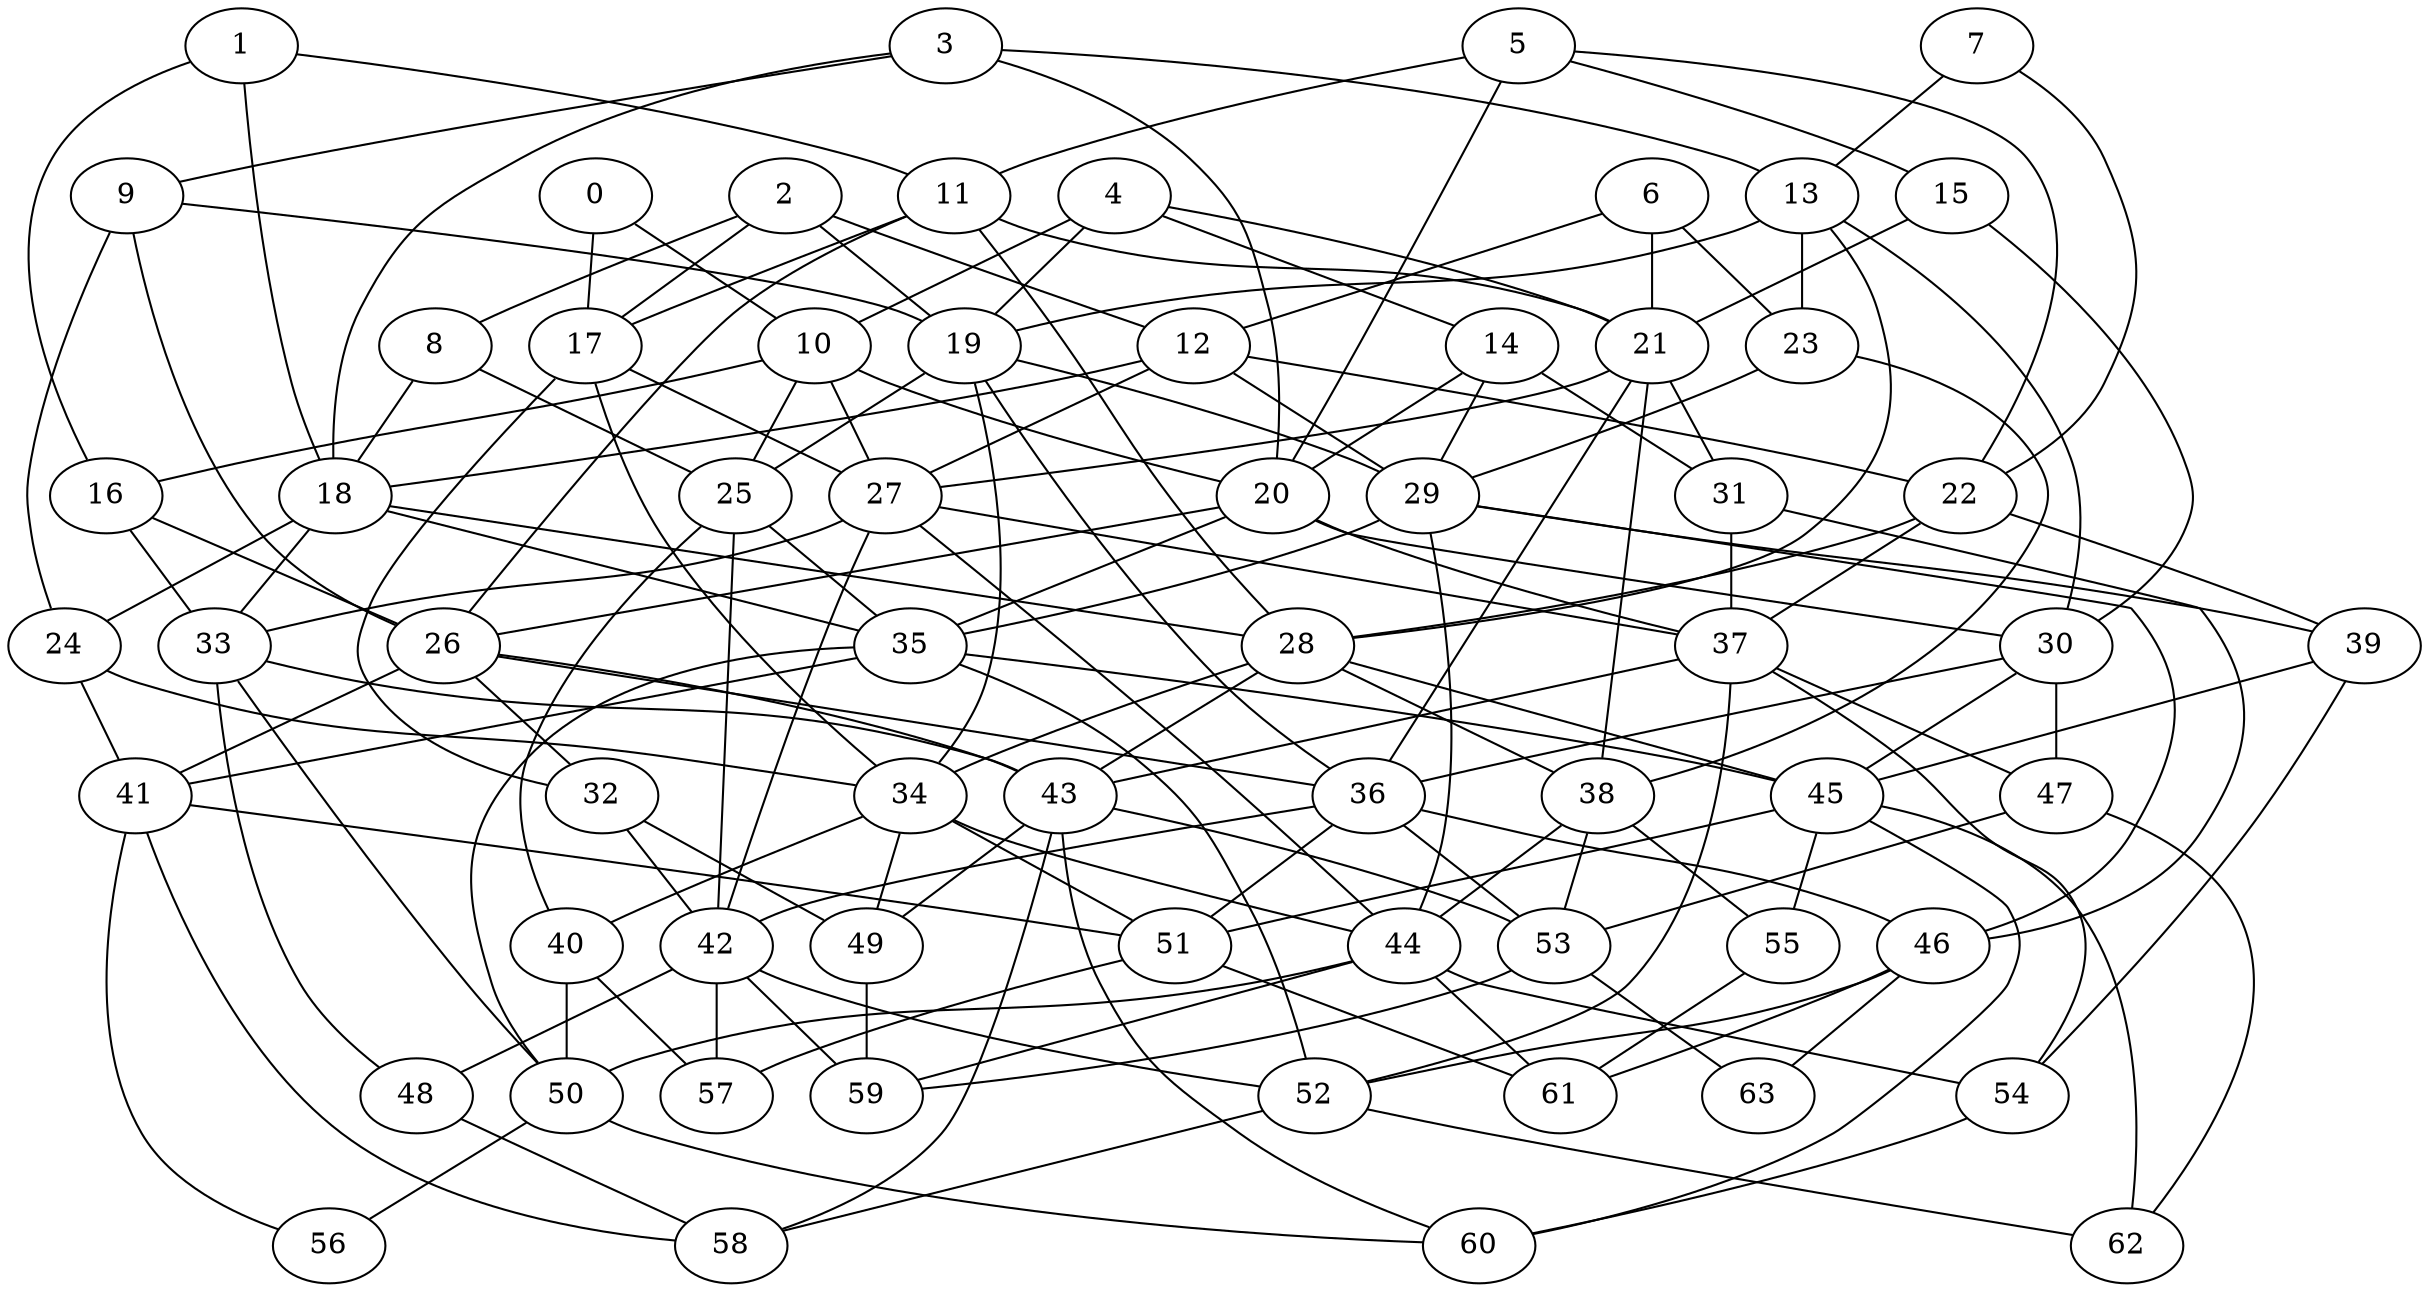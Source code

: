 strict graph x{
0 -- 10
0 -- 17
1 -- 11
1 -- 18
1 -- 16
2 -- 12
2 -- 19
2 -- 17
2 -- 8
3 -- 13
3 -- 20
3 -- 18
3 -- 9
4 -- 14
4 -- 21
4 -- 19
4 -- 10
5 -- 15
5 -- 22
5 -- 20
5 -- 11
6 -- 23
6 -- 21
6 -- 12
7 -- 22
7 -- 13
8 -- 2
8 -- 18
8 -- 25
9 -- 3
9 -- 19
9 -- 26
9 -- 24
10 -- 4
10 -- 20
10 -- 27
10 -- 25
10 -- 16
10 -- 0
11 -- 5
11 -- 21
11 -- 28
11 -- 26
11 -- 17
11 -- 1
12 -- 6
12 -- 22
12 -- 29
12 -- 27
12 -- 18
12 -- 2
13 -- 7
13 -- 23
13 -- 30
13 -- 28
13 -- 19
13 -- 3
14 -- 31
14 -- 29
14 -- 20
14 -- 4
15 -- 30
15 -- 21
15 -- 5
16 -- 1
16 -- 10
16 -- 26
16 -- 33
17 -- 2
17 -- 11
17 -- 27
17 -- 34
17 -- 32
17 -- 0
18 -- 3
18 -- 12
18 -- 28
18 -- 35
18 -- 33
18 -- 24
18 -- 8
18 -- 1
19 -- 4
19 -- 13
19 -- 29
19 -- 36
19 -- 34
19 -- 25
19 -- 9
19 -- 2
20 -- 5
20 -- 14
20 -- 30
20 -- 37
20 -- 35
20 -- 26
20 -- 10
20 -- 3
21 -- 6
21 -- 15
21 -- 31
21 -- 38
21 -- 36
21 -- 27
21 -- 11
21 -- 4
22 -- 7
22 -- 39
22 -- 37
22 -- 28
22 -- 12
22 -- 5
23 -- 38
23 -- 29
23 -- 13
23 -- 6
24 -- 9
24 -- 18
24 -- 34
24 -- 41
25 -- 10
25 -- 19
25 -- 35
25 -- 42
25 -- 40
25 -- 8
26 -- 11
26 -- 20
26 -- 36
26 -- 43
26 -- 41
26 -- 32
26 -- 16
26 -- 9
27 -- 12
27 -- 21
27 -- 37
27 -- 44
27 -- 42
27 -- 33
27 -- 17
27 -- 10
28 -- 13
28 -- 22
28 -- 38
28 -- 45
28 -- 43
28 -- 34
28 -- 18
28 -- 11
29 -- 14
29 -- 23
29 -- 39
29 -- 46
29 -- 44
29 -- 35
29 -- 19
29 -- 12
30 -- 15
30 -- 47
30 -- 45
30 -- 36
30 -- 20
30 -- 13
31 -- 46
31 -- 37
31 -- 21
31 -- 14
32 -- 17
32 -- 26
32 -- 42
32 -- 49
33 -- 18
33 -- 27
33 -- 43
33 -- 50
33 -- 48
33 -- 16
34 -- 19
34 -- 28
34 -- 44
34 -- 51
34 -- 49
34 -- 40
34 -- 24
34 -- 17
35 -- 20
35 -- 29
35 -- 45
35 -- 52
35 -- 50
35 -- 41
35 -- 25
35 -- 18
36 -- 21
36 -- 30
36 -- 46
36 -- 53
36 -- 51
36 -- 42
36 -- 26
36 -- 19
37 -- 22
37 -- 31
37 -- 47
37 -- 54
37 -- 52
37 -- 43
37 -- 27
37 -- 20
38 -- 23
38 -- 55
38 -- 53
38 -- 44
38 -- 28
38 -- 21
39 -- 54
39 -- 45
39 -- 29
39 -- 22
40 -- 25
40 -- 34
40 -- 50
40 -- 57
41 -- 26
41 -- 35
41 -- 51
41 -- 58
41 -- 56
41 -- 24
42 -- 27
42 -- 36
42 -- 52
42 -- 59
42 -- 57
42 -- 48
42 -- 32
42 -- 25
43 -- 28
43 -- 37
43 -- 53
43 -- 60
43 -- 58
43 -- 49
43 -- 33
43 -- 26
44 -- 29
44 -- 38
44 -- 54
44 -- 61
44 -- 59
44 -- 50
44 -- 34
44 -- 27
45 -- 30
45 -- 39
45 -- 55
45 -- 62
45 -- 60
45 -- 51
45 -- 35
45 -- 28
46 -- 31
46 -- 63
46 -- 61
46 -- 52
46 -- 36
46 -- 29
47 -- 62
47 -- 53
47 -- 37
47 -- 30
48 -- 33
48 -- 42
48 -- 58
49 -- 34
49 -- 43
49 -- 59
49 -- 32
50 -- 35
50 -- 44
50 -- 60
50 -- 56
50 -- 40
50 -- 33
51 -- 36
51 -- 45
51 -- 61
51 -- 57
51 -- 41
51 -- 34
52 -- 37
52 -- 46
52 -- 62
52 -- 58
52 -- 42
52 -- 35
53 -- 38
53 -- 47
53 -- 63
53 -- 59
53 -- 43
53 -- 36
54 -- 39
54 -- 60
54 -- 44
54 -- 37
55 -- 61
55 -- 45
55 -- 38
56 -- 41
56 -- 50
57 -- 42
57 -- 51
57 -- 40
58 -- 43
58 -- 52
58 -- 48
58 -- 41
59 -- 44
59 -- 53
59 -- 49
59 -- 42
60 -- 45
60 -- 54
60 -- 50
60 -- 43
61 -- 46
61 -- 55
61 -- 51
61 -- 44
62 -- 47
62 -- 52
62 -- 45
63 -- 53
63 -- 46
}